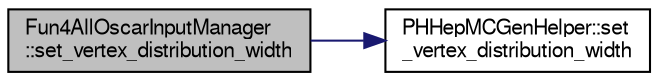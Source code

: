 digraph "Fun4AllOscarInputManager::set_vertex_distribution_width"
{
  bgcolor="transparent";
  edge [fontname="FreeSans",fontsize="10",labelfontname="FreeSans",labelfontsize="10"];
  node [fontname="FreeSans",fontsize="10",shape=record];
  rankdir="LR";
  Node1 [label="Fun4AllOscarInputManager\l::set_vertex_distribution_width",height=0.2,width=0.4,color="black", fillcolor="grey75", style="filled" fontcolor="black"];
  Node1 -> Node2 [color="midnightblue",fontsize="10",style="solid",fontname="FreeSans"];
  Node2 [label="PHHepMCGenHelper::set\l_vertex_distribution_width",height=0.2,width=0.4,color="black",URL="$dd/d2a/classPHHepMCGenHelper.html#a4a9dfd6131b1e3bfb1428875a88a98ea",tooltip="set the width of the vertex distribution function about the mean, use PHENIX units of cm..."];
}
